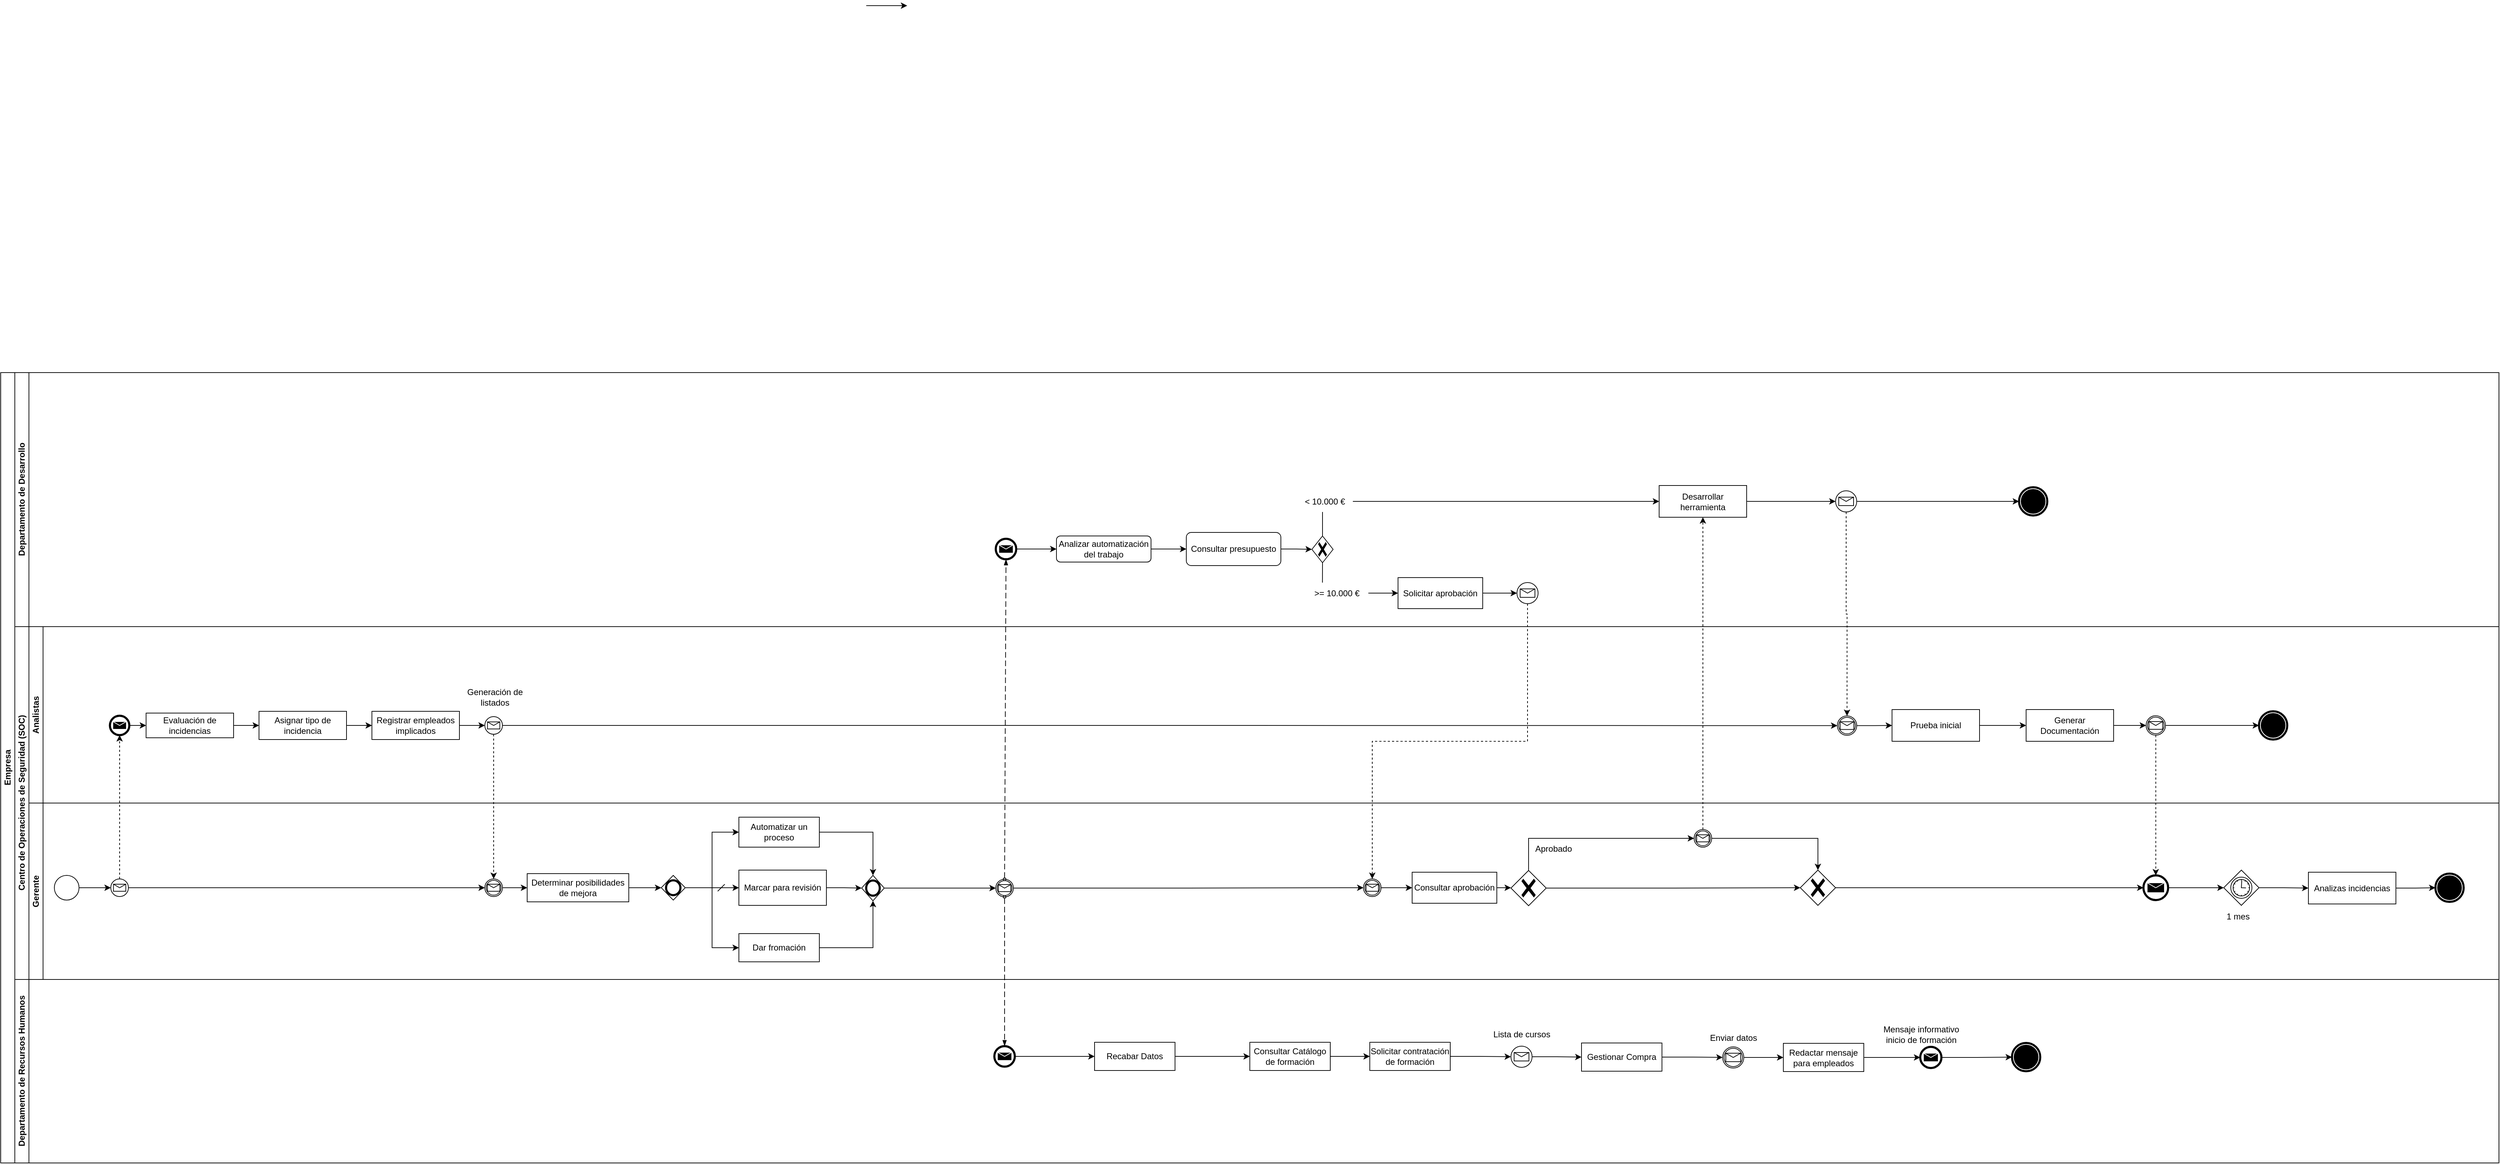 <mxfile version="26.0.16">
  <diagram name="Página-1" id="uDJ05HsRSzXK77CwW1Jx">
    <mxGraphModel dx="1500" dy="1926" grid="1" gridSize="10" guides="1" tooltips="1" connect="1" arrows="1" fold="1" page="1" pageScale="1" pageWidth="827" pageHeight="1169" math="0" shadow="0">
      <root>
        <mxCell id="0" />
        <mxCell id="1" parent="0" />
        <mxCell id="rS4QHCmcO80jas_Lo0V3-1" value="Empresa" style="swimlane;childLayout=stackLayout;resizeParent=1;resizeParentMax=0;horizontal=0;startSize=20;horizontalStack=0;html=1;" parent="1" vertex="1">
          <mxGeometry x="210" y="-160" width="3540" height="1120" as="geometry" />
        </mxCell>
        <mxCell id="rS4QHCmcO80jas_Lo0V3-2" value="Departamento de Desarrollo" style="swimlane;startSize=20;horizontal=0;html=1;" parent="rS4QHCmcO80jas_Lo0V3-1" vertex="1">
          <mxGeometry x="20" width="3520" height="360" as="geometry" />
        </mxCell>
        <mxCell id="6PZTlja-5_RaDFF-M4vb-7" style="edgeStyle=orthogonalEdgeStyle;rounded=0;orthogonalLoop=1;jettySize=auto;html=1;entryX=0;entryY=0.5;entryDx=0;entryDy=0;" parent="rS4QHCmcO80jas_Lo0V3-2" source="6PZTlja-5_RaDFF-M4vb-4" target="6PZTlja-5_RaDFF-M4vb-6" edge="1">
          <mxGeometry relative="1" as="geometry" />
        </mxCell>
        <mxCell id="6PZTlja-5_RaDFF-M4vb-4" value="Analizar automatización del trabajo" style="rounded=1;whiteSpace=wrap;html=1;" parent="rS4QHCmcO80jas_Lo0V3-2" vertex="1">
          <mxGeometry x="1476" y="231.5" width="134" height="37" as="geometry" />
        </mxCell>
        <mxCell id="6PZTlja-5_RaDFF-M4vb-6" value="Consultar presupuesto" style="rounded=1;whiteSpace=wrap;html=1;" parent="rS4QHCmcO80jas_Lo0V3-2" vertex="1">
          <mxGeometry x="1660" y="226.5" width="134" height="47" as="geometry" />
        </mxCell>
        <mxCell id="6PZTlja-5_RaDFF-M4vb-9" style="edgeStyle=orthogonalEdgeStyle;rounded=0;orthogonalLoop=1;jettySize=auto;html=1;entryX=0;entryY=0.5;entryDx=0;entryDy=0;entryPerimeter=0;" parent="rS4QHCmcO80jas_Lo0V3-2" source="6PZTlja-5_RaDFF-M4vb-6" target="yh-kPCTtvAr-_X22sN1w-28" edge="1">
          <mxGeometry relative="1" as="geometry">
            <mxPoint x="1836" y="250" as="targetPoint" />
          </mxGeometry>
        </mxCell>
        <mxCell id="6PZTlja-5_RaDFF-M4vb-10" value="&amp;lt; 10.000 €" style="text;html=1;align=center;verticalAlign=middle;resizable=0;points=[];autosize=1;strokeColor=none;fillColor=none;" parent="rS4QHCmcO80jas_Lo0V3-2" vertex="1">
          <mxGeometry x="1816" y="167.5" width="80" height="30" as="geometry" />
        </mxCell>
        <mxCell id="6PZTlja-5_RaDFF-M4vb-12" style="edgeStyle=orthogonalEdgeStyle;rounded=0;orthogonalLoop=1;jettySize=auto;html=1;endArrow=none;startFill=0;" parent="rS4QHCmcO80jas_Lo0V3-2" source="yh-kPCTtvAr-_X22sN1w-28" edge="1">
          <mxGeometry relative="1" as="geometry">
            <mxPoint x="1853" y="197.5" as="targetPoint" />
            <mxPoint x="1853.0" y="233.0" as="sourcePoint" />
          </mxGeometry>
        </mxCell>
        <mxCell id="yh-kPCTtvAr-_X22sN1w-22" style="edgeStyle=orthogonalEdgeStyle;rounded=0;orthogonalLoop=1;jettySize=auto;html=1;entryX=0;entryY=0.5;entryDx=0;entryDy=0;entryPerimeter=0;" parent="rS4QHCmcO80jas_Lo0V3-2" source="6PZTlja-5_RaDFF-M4vb-13" target="yh-kPCTtvAr-_X22sN1w-20" edge="1">
          <mxGeometry relative="1" as="geometry">
            <mxPoint x="2407" y="182.5" as="targetPoint" />
          </mxGeometry>
        </mxCell>
        <mxCell id="6PZTlja-5_RaDFF-M4vb-13" value="Desarrollar herramienta" style="points=[[0.25,0,0],[0.5,0,0],[0.75,0,0],[1,0.25,0],[1,0.5,0],[1,0.75,0],[0.75,1,0],[0.5,1,0],[0.25,1,0],[0,0.75,0],[0,0.5,0],[0,0.25,0]];shape=mxgraph.bpmn.task2;whiteSpace=wrap;rectStyle=rounded;size=10;html=1;container=1;expand=0;collapsible=0;taskMarker=abstract;" parent="rS4QHCmcO80jas_Lo0V3-2" vertex="1">
          <mxGeometry x="2330" y="160" width="124" height="45" as="geometry" />
        </mxCell>
        <mxCell id="6PZTlja-5_RaDFF-M4vb-14" style="edgeStyle=orthogonalEdgeStyle;rounded=0;orthogonalLoop=1;jettySize=auto;html=1;entryX=0;entryY=0.5;entryDx=0;entryDy=0;entryPerimeter=0;" parent="rS4QHCmcO80jas_Lo0V3-2" source="6PZTlja-5_RaDFF-M4vb-10" target="6PZTlja-5_RaDFF-M4vb-13" edge="1">
          <mxGeometry relative="1" as="geometry" />
        </mxCell>
        <mxCell id="6PZTlja-5_RaDFF-M4vb-16" value="&amp;gt;= 10.000 €" style="text;html=1;align=center;verticalAlign=middle;resizable=0;points=[];autosize=1;strokeColor=none;fillColor=none;" parent="rS4QHCmcO80jas_Lo0V3-2" vertex="1">
          <mxGeometry x="1828" y="297.5" width="90" height="30" as="geometry" />
        </mxCell>
        <mxCell id="6PZTlja-5_RaDFF-M4vb-17" style="edgeStyle=orthogonalEdgeStyle;rounded=0;orthogonalLoop=1;jettySize=auto;html=1;entryX=0.499;entryY=0.006;entryDx=0;entryDy=0;entryPerimeter=0;endArrow=none;startFill=0;exitX=0.5;exitY=1;exitDx=0;exitDy=0;exitPerimeter=0;" parent="rS4QHCmcO80jas_Lo0V3-2" source="yh-kPCTtvAr-_X22sN1w-28" edge="1">
          <mxGeometry relative="1" as="geometry">
            <mxPoint x="1853.0" y="267.0" as="sourcePoint" />
            <mxPoint x="1852.91" y="297.68" as="targetPoint" />
          </mxGeometry>
        </mxCell>
        <mxCell id="6PZTlja-5_RaDFF-M4vb-18" value="Solicitar aprobación" style="points=[[0.25,0,0],[0.5,0,0],[0.75,0,0],[1,0.25,0],[1,0.5,0],[1,0.75,0],[0.75,1,0],[0.5,1,0],[0.25,1,0],[0,0.75,0],[0,0.5,0],[0,0.25,0]];shape=mxgraph.bpmn.task2;whiteSpace=wrap;rectStyle=rounded;size=10;html=1;container=1;expand=0;collapsible=0;taskMarker=abstract;" parent="rS4QHCmcO80jas_Lo0V3-2" vertex="1">
          <mxGeometry x="1960" y="290.5" width="120" height="44" as="geometry" />
        </mxCell>
        <mxCell id="6PZTlja-5_RaDFF-M4vb-20" style="edgeStyle=orthogonalEdgeStyle;rounded=0;orthogonalLoop=1;jettySize=auto;html=1;entryX=0;entryY=0.5;entryDx=0;entryDy=0;entryPerimeter=0;" parent="rS4QHCmcO80jas_Lo0V3-2" source="6PZTlja-5_RaDFF-M4vb-16" target="6PZTlja-5_RaDFF-M4vb-18" edge="1">
          <mxGeometry relative="1" as="geometry" />
        </mxCell>
        <mxCell id="6PZTlja-5_RaDFF-M4vb-21" value="" style="points=[[0.145,0.145,0],[0.5,0,0],[0.855,0.145,0],[1,0.5,0],[0.855,0.855,0],[0.5,1,0],[0.145,0.855,0],[0,0.5,0]];shape=mxgraph.bpmn.event;html=1;verticalLabelPosition=bottom;labelBackgroundColor=#ffffff;verticalAlign=top;align=center;perimeter=ellipsePerimeter;outlineConnect=0;aspect=fixed;outline=standard;symbol=message;" parent="rS4QHCmcO80jas_Lo0V3-2" vertex="1">
          <mxGeometry x="2128.5" y="297.5" width="30" height="30" as="geometry" />
        </mxCell>
        <mxCell id="6PZTlja-5_RaDFF-M4vb-22" style="edgeStyle=orthogonalEdgeStyle;rounded=0;orthogonalLoop=1;jettySize=auto;html=1;entryX=0;entryY=0.5;entryDx=0;entryDy=0;entryPerimeter=0;" parent="rS4QHCmcO80jas_Lo0V3-2" source="6PZTlja-5_RaDFF-M4vb-18" target="6PZTlja-5_RaDFF-M4vb-21" edge="1">
          <mxGeometry relative="1" as="geometry" />
        </mxCell>
        <mxCell id="yh-kPCTtvAr-_X22sN1w-20" value="" style="points=[[0.145,0.145,0],[0.5,0,0],[0.855,0.145,0],[1,0.5,0],[0.855,0.855,0],[0.5,1,0],[0.145,0.855,0],[0,0.5,0]];shape=mxgraph.bpmn.event;html=1;verticalLabelPosition=bottom;labelBackgroundColor=#ffffff;verticalAlign=top;align=center;perimeter=ellipsePerimeter;outlineConnect=0;aspect=fixed;outline=standard;symbol=message;" parent="rS4QHCmcO80jas_Lo0V3-2" vertex="1">
          <mxGeometry x="2580" y="167.5" width="30" height="30" as="geometry" />
        </mxCell>
        <mxCell id="yh-kPCTtvAr-_X22sN1w-28" value="" style="points=[[0.25,0.25,0],[0.5,0,0],[0.75,0.25,0],[1,0.5,0],[0.75,0.75,0],[0.5,1,0],[0.25,0.75,0],[0,0.5,0]];shape=mxgraph.bpmn.gateway2;html=1;verticalLabelPosition=bottom;labelBackgroundColor=#ffffff;verticalAlign=top;align=center;perimeter=rhombusPerimeter;outlineConnect=0;outline=none;symbol=none;gwType=exclusive;" parent="rS4QHCmcO80jas_Lo0V3-2" vertex="1">
          <mxGeometry x="1838" y="231.5" width="30" height="38" as="geometry" />
        </mxCell>
        <mxCell id="yh-kPCTtvAr-_X22sN1w-81" value="" style="edgeStyle=orthogonalEdgeStyle;rounded=0;orthogonalLoop=1;jettySize=auto;html=1;exitX=1;exitY=0.5;exitDx=0;exitDy=0;exitPerimeter=0;entryX=0;entryY=0.5;entryDx=0;entryDy=0;entryPerimeter=0;" parent="rS4QHCmcO80jas_Lo0V3-2" source="yh-kPCTtvAr-_X22sN1w-20" target="i6RQTUyMDd2lK4wRYGRH-1" edge="1">
          <mxGeometry relative="1" as="geometry">
            <mxPoint x="2820" y="182.5" as="targetPoint" />
            <mxPoint x="2760" y="52.5" as="sourcePoint" />
          </mxGeometry>
        </mxCell>
        <mxCell id="i6RQTUyMDd2lK4wRYGRH-1" value="" style="points=[[0.145,0.145,0],[0.5,0,0],[0.855,0.145,0],[1,0.5,0],[0.855,0.855,0],[0.5,1,0],[0.145,0.855,0],[0,0.5,0]];shape=mxgraph.bpmn.event;html=1;verticalLabelPosition=bottom;labelBackgroundColor=#ffffff;verticalAlign=top;align=center;perimeter=ellipsePerimeter;outlineConnect=0;aspect=fixed;outline=end;symbol=terminate;" parent="rS4QHCmcO80jas_Lo0V3-2" vertex="1">
          <mxGeometry x="2840" y="162.5" width="40" height="40" as="geometry" />
        </mxCell>
        <mxCell id="-YIAZ6V68JHzq2dQ6OIM-13" style="edgeStyle=orthogonalEdgeStyle;rounded=0;orthogonalLoop=1;jettySize=auto;html=1;entryX=0;entryY=0.5;entryDx=0;entryDy=0;" edge="1" parent="rS4QHCmcO80jas_Lo0V3-2" source="-YIAZ6V68JHzq2dQ6OIM-11" target="6PZTlja-5_RaDFF-M4vb-4">
          <mxGeometry relative="1" as="geometry" />
        </mxCell>
        <mxCell id="-YIAZ6V68JHzq2dQ6OIM-11" value="" style="points=[[0.145,0.145,0],[0.5,0,0],[0.855,0.145,0],[1,0.5,0],[0.855,0.855,0],[0.5,1,0],[0.145,0.855,0],[0,0.5,0]];shape=mxgraph.bpmn.event;html=1;verticalLabelPosition=bottom;labelBackgroundColor=#ffffff;verticalAlign=top;align=center;perimeter=ellipsePerimeter;outlineConnect=0;aspect=fixed;outline=end;symbol=message;" vertex="1" parent="rS4QHCmcO80jas_Lo0V3-2">
          <mxGeometry x="1390" y="235.5" width="29" height="29" as="geometry" />
        </mxCell>
        <mxCell id="6PZTlja-5_RaDFF-M4vb-5" style="edgeStyle=orthogonalEdgeStyle;rounded=0;orthogonalLoop=1;jettySize=auto;html=1;entryX=0;entryY=0.5;entryDx=0;entryDy=0;" parent="rS4QHCmcO80jas_Lo0V3-2" edge="1">
          <mxGeometry relative="1" as="geometry">
            <mxPoint x="1206.5" y="-520" as="sourcePoint" />
            <mxPoint x="1264.5" y="-520" as="targetPoint" />
          </mxGeometry>
        </mxCell>
        <mxCell id="rS4QHCmcO80jas_Lo0V3-3" value="Centro de Operaciones de Seguridad (SOC)" style="swimlane;startSize=20;horizontal=0;html=1;" parent="rS4QHCmcO80jas_Lo0V3-1" vertex="1">
          <mxGeometry x="20" y="360" width="3520" height="500" as="geometry" />
        </mxCell>
        <mxCell id="rS4QHCmcO80jas_Lo0V3-43" value="Analistas" style="swimlane;startSize=20;horizontal=0;html=1;whiteSpace=wrap;" parent="rS4QHCmcO80jas_Lo0V3-3" vertex="1">
          <mxGeometry x="20" width="3500" height="250" as="geometry" />
        </mxCell>
        <mxCell id="rS4QHCmcO80jas_Lo0V3-10" value="Evaluación de incidencias" style="points=[[0.25,0,0],[0.5,0,0],[0.75,0,0],[1,0.25,0],[1,0.5,0],[1,0.75,0],[0.75,1,0],[0.5,1,0],[0.25,1,0],[0,0.75,0],[0,0.5,0],[0,0.25,0]];shape=mxgraph.bpmn.task2;whiteSpace=wrap;rectStyle=rounded;size=10;html=1;container=1;expand=0;collapsible=0;taskMarker=abstract;" parent="rS4QHCmcO80jas_Lo0V3-43" vertex="1">
          <mxGeometry x="166" y="122.5" width="124" height="35" as="geometry" />
        </mxCell>
        <mxCell id="rS4QHCmcO80jas_Lo0V3-13" value="Asignar tipo de incidencia" style="points=[[0.25,0,0],[0.5,0,0],[0.75,0,0],[1,0.25,0],[1,0.5,0],[1,0.75,0],[0.75,1,0],[0.5,1,0],[0.25,1,0],[0,0.75,0],[0,0.5,0],[0,0.25,0]];shape=mxgraph.bpmn.task2;whiteSpace=wrap;rectStyle=rounded;size=10;html=1;container=1;expand=0;collapsible=0;taskMarker=abstract;" parent="rS4QHCmcO80jas_Lo0V3-43" vertex="1">
          <mxGeometry x="326" y="120" width="124" height="40" as="geometry" />
        </mxCell>
        <mxCell id="rS4QHCmcO80jas_Lo0V3-14" style="edgeStyle=orthogonalEdgeStyle;rounded=0;orthogonalLoop=1;jettySize=auto;html=1;entryX=0;entryY=0.5;entryDx=0;entryDy=0;entryPerimeter=0;" parent="rS4QHCmcO80jas_Lo0V3-43" source="rS4QHCmcO80jas_Lo0V3-10" target="rS4QHCmcO80jas_Lo0V3-13" edge="1">
          <mxGeometry relative="1" as="geometry" />
        </mxCell>
        <mxCell id="rS4QHCmcO80jas_Lo0V3-15" value="Registrar empleados implicados" style="points=[[0.25,0,0],[0.5,0,0],[0.75,0,0],[1,0.25,0],[1,0.5,0],[1,0.75,0],[0.75,1,0],[0.5,1,0],[0.25,1,0],[0,0.75,0],[0,0.5,0],[0,0.25,0]];shape=mxgraph.bpmn.task2;whiteSpace=wrap;rectStyle=rounded;size=10;html=1;container=1;expand=0;collapsible=0;taskMarker=abstract;" parent="rS4QHCmcO80jas_Lo0V3-43" vertex="1">
          <mxGeometry x="486" y="120" width="124" height="40" as="geometry" />
        </mxCell>
        <mxCell id="rS4QHCmcO80jas_Lo0V3-16" style="edgeStyle=orthogonalEdgeStyle;rounded=0;orthogonalLoop=1;jettySize=auto;html=1;entryX=0;entryY=0.5;entryDx=0;entryDy=0;entryPerimeter=0;" parent="rS4QHCmcO80jas_Lo0V3-43" source="rS4QHCmcO80jas_Lo0V3-13" target="rS4QHCmcO80jas_Lo0V3-15" edge="1">
          <mxGeometry relative="1" as="geometry" />
        </mxCell>
        <mxCell id="yh-kPCTtvAr-_X22sN1w-4" style="edgeStyle=orthogonalEdgeStyle;rounded=0;orthogonalLoop=1;jettySize=auto;html=1;exitX=1;exitY=0.5;exitDx=0;exitDy=0;exitPerimeter=0;entryX=0;entryY=0.5;entryDx=0;entryDy=0;entryPerimeter=0;" parent="rS4QHCmcO80jas_Lo0V3-43" source="rS4QHCmcO80jas_Lo0V3-17" target="yh-kPCTtvAr-_X22sN1w-24" edge="1">
          <mxGeometry relative="1" as="geometry">
            <mxPoint x="1468" y="140" as="targetPoint" />
          </mxGeometry>
        </mxCell>
        <mxCell id="rS4QHCmcO80jas_Lo0V3-17" value="" style="points=[[0.145,0.145,0],[0.5,0,0],[0.855,0.145,0],[1,0.5,0],[0.855,0.855,0],[0.5,1,0],[0.145,0.855,0],[0,0.5,0]];shape=mxgraph.bpmn.event;html=1;verticalLabelPosition=bottom;labelBackgroundColor=#ffffff;verticalAlign=top;align=center;perimeter=ellipsePerimeter;outlineConnect=0;aspect=fixed;outline=standard;symbol=message;" parent="rS4QHCmcO80jas_Lo0V3-43" vertex="1">
          <mxGeometry x="646" y="127.5" width="25" height="25" as="geometry" />
        </mxCell>
        <mxCell id="rS4QHCmcO80jas_Lo0V3-18" style="edgeStyle=orthogonalEdgeStyle;rounded=0;orthogonalLoop=1;jettySize=auto;html=1;entryX=0;entryY=0.5;entryDx=0;entryDy=0;entryPerimeter=0;" parent="rS4QHCmcO80jas_Lo0V3-43" source="rS4QHCmcO80jas_Lo0V3-15" target="rS4QHCmcO80jas_Lo0V3-17" edge="1">
          <mxGeometry relative="1" as="geometry" />
        </mxCell>
        <mxCell id="rS4QHCmcO80jas_Lo0V3-19" value="&lt;div&gt;Generación de&lt;/div&gt;&lt;div&gt;listados&lt;/div&gt;" style="text;html=1;align=center;verticalAlign=middle;resizable=0;points=[];autosize=1;strokeColor=none;fillColor=none;" parent="rS4QHCmcO80jas_Lo0V3-43" vertex="1">
          <mxGeometry x="610" y="80" width="100" height="40" as="geometry" />
        </mxCell>
        <mxCell id="yh-kPCTtvAr-_X22sN1w-13" value="" style="points=[[0.145,0.145,0],[0.5,0,0],[0.855,0.145,0],[1,0.5,0],[0.855,0.855,0],[0.5,1,0],[0.145,0.855,0],[0,0.5,0]];shape=mxgraph.bpmn.event;html=1;verticalLabelPosition=bottom;labelBackgroundColor=#ffffff;verticalAlign=top;align=center;perimeter=ellipsePerimeter;outlineConnect=0;aspect=fixed;outline=end;symbol=message;" parent="rS4QHCmcO80jas_Lo0V3-43" vertex="1">
          <mxGeometry x="114.75" y="126.25" width="27.5" height="27.5" as="geometry" />
        </mxCell>
        <mxCell id="yh-kPCTtvAr-_X22sN1w-15" style="edgeStyle=orthogonalEdgeStyle;rounded=0;orthogonalLoop=1;jettySize=auto;html=1;exitX=1;exitY=0.5;exitDx=0;exitDy=0;exitPerimeter=0;entryX=0;entryY=0.5;entryDx=0;entryDy=0;entryPerimeter=0;" parent="rS4QHCmcO80jas_Lo0V3-43" source="yh-kPCTtvAr-_X22sN1w-13" target="rS4QHCmcO80jas_Lo0V3-10" edge="1">
          <mxGeometry relative="1" as="geometry" />
        </mxCell>
        <mxCell id="yh-kPCTtvAr-_X22sN1w-24" value="" style="points=[[0.145,0.145,0],[0.5,0,0],[0.855,0.145,0],[1,0.5,0],[0.855,0.855,0],[0.5,1,0],[0.145,0.855,0],[0,0.5,0]];shape=mxgraph.bpmn.event;html=1;verticalLabelPosition=bottom;labelBackgroundColor=#ffffff;verticalAlign=top;align=center;perimeter=ellipsePerimeter;outlineConnect=0;aspect=fixed;outline=boundInt;symbol=message;" parent="rS4QHCmcO80jas_Lo0V3-43" vertex="1">
          <mxGeometry x="2562.5" y="126.5" width="27.5" height="27.5" as="geometry" />
        </mxCell>
        <mxCell id="yh-kPCTtvAr-_X22sN1w-46" value="Prueba inicial" style="points=[[0.25,0,0],[0.5,0,0],[0.75,0,0],[1,0.25,0],[1,0.5,0],[1,0.75,0],[0.75,1,0],[0.5,1,0],[0.25,1,0],[0,0.75,0],[0,0.5,0],[0,0.25,0]];shape=mxgraph.bpmn.task2;whiteSpace=wrap;rectStyle=rounded;size=10;html=1;container=1;expand=0;collapsible=0;taskMarker=abstract;" parent="rS4QHCmcO80jas_Lo0V3-43" vertex="1">
          <mxGeometry x="2640" y="117.5" width="124" height="45" as="geometry" />
        </mxCell>
        <mxCell id="yh-kPCTtvAr-_X22sN1w-47" style="edgeStyle=orthogonalEdgeStyle;rounded=0;orthogonalLoop=1;jettySize=auto;html=1;exitX=1;exitY=0.5;exitDx=0;exitDy=0;exitPerimeter=0;entryX=0;entryY=0.5;entryDx=0;entryDy=0;entryPerimeter=0;" parent="rS4QHCmcO80jas_Lo0V3-43" source="yh-kPCTtvAr-_X22sN1w-24" target="yh-kPCTtvAr-_X22sN1w-46" edge="1">
          <mxGeometry relative="1" as="geometry" />
        </mxCell>
        <mxCell id="yh-kPCTtvAr-_X22sN1w-51" style="edgeStyle=orthogonalEdgeStyle;rounded=0;orthogonalLoop=1;jettySize=auto;html=1;exitX=1;exitY=0.5;exitDx=0;exitDy=0;exitPerimeter=0;entryX=0;entryY=0.5;entryDx=0;entryDy=0;entryPerimeter=0;" parent="rS4QHCmcO80jas_Lo0V3-43" source="yh-kPCTtvAr-_X22sN1w-46" target="yh-kPCTtvAr-_X22sN1w-58" edge="1">
          <mxGeometry relative="1" as="geometry">
            <mxPoint x="2670.0" y="140" as="targetPoint" />
          </mxGeometry>
        </mxCell>
        <mxCell id="yh-kPCTtvAr-_X22sN1w-63" style="edgeStyle=orthogonalEdgeStyle;rounded=0;orthogonalLoop=1;jettySize=auto;html=1;exitX=1;exitY=0.5;exitDx=0;exitDy=0;exitPerimeter=0;entryX=0;entryY=0.5;entryDx=0;entryDy=0;entryPerimeter=0;" parent="rS4QHCmcO80jas_Lo0V3-43" source="yh-kPCTtvAr-_X22sN1w-58" target="yh-kPCTtvAr-_X22sN1w-64" edge="1">
          <mxGeometry relative="1" as="geometry">
            <mxPoint x="3020" y="139.667" as="targetPoint" />
          </mxGeometry>
        </mxCell>
        <mxCell id="yh-kPCTtvAr-_X22sN1w-58" value="Generar Documentación" style="points=[[0.25,0,0],[0.5,0,0],[0.75,0,0],[1,0.25,0],[1,0.5,0],[1,0.75,0],[0.75,1,0],[0.5,1,0],[0.25,1,0],[0,0.75,0],[0,0.5,0],[0,0.25,0]];shape=mxgraph.bpmn.task2;whiteSpace=wrap;rectStyle=rounded;size=10;html=1;container=1;expand=0;collapsible=0;taskMarker=abstract;" parent="rS4QHCmcO80jas_Lo0V3-43" vertex="1">
          <mxGeometry x="2830" y="117.5" width="124" height="45" as="geometry" />
        </mxCell>
        <mxCell id="yh-kPCTtvAr-_X22sN1w-72" style="edgeStyle=orthogonalEdgeStyle;rounded=0;orthogonalLoop=1;jettySize=auto;html=1;exitX=1;exitY=0.5;exitDx=0;exitDy=0;exitPerimeter=0;entryX=0;entryY=0.5;entryDx=0;entryDy=0;entryPerimeter=0;" parent="rS4QHCmcO80jas_Lo0V3-43" source="i6RQTUyMDd2lK4wRYGRH-2" edge="1">
          <mxGeometry relative="1" as="geometry">
            <mxPoint x="3170" y="140" as="targetPoint" />
          </mxGeometry>
        </mxCell>
        <mxCell id="yh-kPCTtvAr-_X22sN1w-64" value="" style="points=[[0.145,0.145,0],[0.5,0,0],[0.855,0.145,0],[1,0.5,0],[0.855,0.855,0],[0.5,1,0],[0.145,0.855,0],[0,0.5,0]];shape=mxgraph.bpmn.event;html=1;verticalLabelPosition=bottom;labelBackgroundColor=#ffffff;verticalAlign=top;align=center;perimeter=ellipsePerimeter;outlineConnect=0;aspect=fixed;outline=boundInt;symbol=message;" parent="rS4QHCmcO80jas_Lo0V3-43" vertex="1">
          <mxGeometry x="3000" y="126.25" width="27.5" height="27.5" as="geometry" />
        </mxCell>
        <mxCell id="i6RQTUyMDd2lK4wRYGRH-2" value="" style="points=[[0.145,0.145,0],[0.5,0,0],[0.855,0.145,0],[1,0.5,0],[0.855,0.855,0],[0.5,1,0],[0.145,0.855,0],[0,0.5,0]];shape=mxgraph.bpmn.event;html=1;verticalLabelPosition=bottom;labelBackgroundColor=#ffffff;verticalAlign=top;align=center;perimeter=ellipsePerimeter;outlineConnect=0;aspect=fixed;outline=end;symbol=terminate;" parent="rS4QHCmcO80jas_Lo0V3-43" vertex="1">
          <mxGeometry x="3160" y="120" width="40" height="40" as="geometry" />
        </mxCell>
        <mxCell id="i6RQTUyMDd2lK4wRYGRH-5" value="" style="edgeStyle=orthogonalEdgeStyle;rounded=0;orthogonalLoop=1;jettySize=auto;html=1;exitX=1;exitY=0.5;exitDx=0;exitDy=0;exitPerimeter=0;entryX=0;entryY=0.5;entryDx=0;entryDy=0;entryPerimeter=0;" parent="rS4QHCmcO80jas_Lo0V3-43" source="yh-kPCTtvAr-_X22sN1w-64" target="i6RQTUyMDd2lK4wRYGRH-2" edge="1">
          <mxGeometry relative="1" as="geometry">
            <mxPoint x="3340" y="370" as="targetPoint" />
            <mxPoint x="3198" y="370" as="sourcePoint" />
          </mxGeometry>
        </mxCell>
        <mxCell id="rS4QHCmcO80jas_Lo0V3-44" value="Gerente" style="swimlane;startSize=20;horizontal=0;html=1;whiteSpace=wrap;" parent="rS4QHCmcO80jas_Lo0V3-3" vertex="1">
          <mxGeometry x="20" y="250" width="3500" height="250" as="geometry" />
        </mxCell>
        <mxCell id="rS4QHCmcO80jas_Lo0V3-21" value="Determinar posibilidades de mejora" style="points=[[0.25,0,0],[0.5,0,0],[0.75,0,0],[1,0.25,0],[1,0.5,0],[1,0.75,0],[0.75,1,0],[0.5,1,0],[0.25,1,0],[0,0.75,0],[0,0.5,0],[0,0.25,0]];shape=mxgraph.bpmn.task2;whiteSpace=wrap;rectStyle=rounded;size=10;html=1;container=1;expand=0;collapsible=0;taskMarker=abstract;" parent="rS4QHCmcO80jas_Lo0V3-44" vertex="1">
          <mxGeometry x="706" y="100" width="144" height="40" as="geometry" />
        </mxCell>
        <mxCell id="rS4QHCmcO80jas_Lo0V3-23" value="" style="points=[[0.25,0.25,0],[0.5,0,0],[0.75,0.25,0],[1,0.5,0],[0.75,0.75,0],[0.5,1,0],[0.25,0.75,0],[0,0.5,0]];shape=mxgraph.bpmn.gateway2;html=1;verticalLabelPosition=bottom;labelBackgroundColor=#ffffff;verticalAlign=top;align=center;perimeter=rhombusPerimeter;outlineConnect=0;outline=end;symbol=general;" parent="rS4QHCmcO80jas_Lo0V3-44" vertex="1">
          <mxGeometry x="896" y="102.5" width="34" height="35" as="geometry" />
        </mxCell>
        <mxCell id="rS4QHCmcO80jas_Lo0V3-24" style="edgeStyle=orthogonalEdgeStyle;rounded=0;orthogonalLoop=1;jettySize=auto;html=1;entryX=0;entryY=0.5;entryDx=0;entryDy=0;entryPerimeter=0;" parent="rS4QHCmcO80jas_Lo0V3-44" source="rS4QHCmcO80jas_Lo0V3-21" target="rS4QHCmcO80jas_Lo0V3-23" edge="1">
          <mxGeometry relative="1" as="geometry" />
        </mxCell>
        <mxCell id="rS4QHCmcO80jas_Lo0V3-25" value="Dar fromación" style="points=[[0.25,0,0],[0.5,0,0],[0.75,0,0],[1,0.25,0],[1,0.5,0],[1,0.75,0],[0.75,1,0],[0.5,1,0],[0.25,1,0],[0,0.75,0],[0,0.5,0],[0,0.25,0]];shape=mxgraph.bpmn.task2;whiteSpace=wrap;rectStyle=rounded;size=10;html=1;container=1;expand=0;collapsible=0;taskMarker=abstract;" parent="rS4QHCmcO80jas_Lo0V3-44" vertex="1">
          <mxGeometry x="1006" y="185" width="114" height="40" as="geometry" />
        </mxCell>
        <mxCell id="rS4QHCmcO80jas_Lo0V3-26" value="Automatizar un proceso" style="points=[[0.25,0,0],[0.5,0,0],[0.75,0,0],[1,0.25,0],[1,0.5,0],[1,0.75,0],[0.75,1,0],[0.5,1,0],[0.25,1,0],[0,0.75,0],[0,0.5,0],[0,0.25,0]];shape=mxgraph.bpmn.task2;whiteSpace=wrap;rectStyle=rounded;size=10;html=1;container=1;expand=0;collapsible=0;taskMarker=abstract;" parent="rS4QHCmcO80jas_Lo0V3-44" vertex="1">
          <mxGeometry x="1006" y="20" width="114" height="42.5" as="geometry" />
        </mxCell>
        <mxCell id="rS4QHCmcO80jas_Lo0V3-28" style="edgeStyle=orthogonalEdgeStyle;rounded=0;orthogonalLoop=1;jettySize=auto;html=1;entryX=0;entryY=0.5;entryDx=0;entryDy=0;entryPerimeter=0;" parent="rS4QHCmcO80jas_Lo0V3-44" source="rS4QHCmcO80jas_Lo0V3-23" target="rS4QHCmcO80jas_Lo0V3-25" edge="1">
          <mxGeometry relative="1" as="geometry" />
        </mxCell>
        <mxCell id="rS4QHCmcO80jas_Lo0V3-29" style="edgeStyle=orthogonalEdgeStyle;rounded=0;orthogonalLoop=1;jettySize=auto;html=1;entryX=0;entryY=0.5;entryDx=0;entryDy=0;entryPerimeter=0;" parent="rS4QHCmcO80jas_Lo0V3-44" source="rS4QHCmcO80jas_Lo0V3-23" target="rS4QHCmcO80jas_Lo0V3-26" edge="1">
          <mxGeometry relative="1" as="geometry" />
        </mxCell>
        <mxCell id="rS4QHCmcO80jas_Lo0V3-38" value="Marcar para revisión" style="points=[[0.25,0,0],[0.5,0,0],[0.75,0,0],[1,0.25,0],[1,0.5,0],[1,0.75,0],[0.75,1,0],[0.5,1,0],[0.25,1,0],[0,0.75,0],[0,0.5,0],[0,0.25,0]];shape=mxgraph.bpmn.task2;whiteSpace=wrap;rectStyle=rounded;size=10;html=1;container=1;expand=0;collapsible=0;taskMarker=abstract;" parent="rS4QHCmcO80jas_Lo0V3-44" vertex="1">
          <mxGeometry x="1006" y="95" width="124" height="50" as="geometry" />
        </mxCell>
        <mxCell id="rS4QHCmcO80jas_Lo0V3-39" style="edgeStyle=orthogonalEdgeStyle;rounded=0;orthogonalLoop=1;jettySize=auto;html=1;entryX=0;entryY=0.5;entryDx=0;entryDy=0;entryPerimeter=0;" parent="rS4QHCmcO80jas_Lo0V3-44" source="rS4QHCmcO80jas_Lo0V3-23" target="rS4QHCmcO80jas_Lo0V3-38" edge="1">
          <mxGeometry relative="1" as="geometry" />
        </mxCell>
        <mxCell id="fS46ABCbvEcgxph74Tcy-1" value="" style="endArrow=none;html=1;rounded=0;" parent="rS4QHCmcO80jas_Lo0V3-44" edge="1">
          <mxGeometry width="50" height="50" relative="1" as="geometry">
            <mxPoint x="976" y="125" as="sourcePoint" />
            <mxPoint x="986" y="115" as="targetPoint" />
          </mxGeometry>
        </mxCell>
        <mxCell id="xNy9P8nJW4BKSloSFsuw-6" style="edgeStyle=orthogonalEdgeStyle;rounded=0;orthogonalLoop=1;jettySize=auto;html=1;exitX=1;exitY=0.5;exitDx=0;exitDy=0;exitPerimeter=0;entryX=0;entryY=0.5;entryDx=0;entryDy=0;entryPerimeter=0;" parent="rS4QHCmcO80jas_Lo0V3-44" source="rS4QHCmcO80jas_Lo0V3-9" target="yh-kPCTtvAr-_X22sN1w-12" edge="1">
          <mxGeometry relative="1" as="geometry">
            <mxPoint x="106" y="119.974" as="targetPoint" />
          </mxGeometry>
        </mxCell>
        <mxCell id="rS4QHCmcO80jas_Lo0V3-9" value="" style="points=[[0.145,0.145,0],[0.5,0,0],[0.855,0.145,0],[1,0.5,0],[0.855,0.855,0],[0.5,1,0],[0.145,0.855,0],[0,0.5,0]];shape=mxgraph.bpmn.event;html=1;verticalLabelPosition=bottom;labelBackgroundColor=#ffffff;verticalAlign=top;align=center;perimeter=ellipsePerimeter;outlineConnect=0;aspect=fixed;outline=standard;symbol=general;" parent="rS4QHCmcO80jas_Lo0V3-44" vertex="1">
          <mxGeometry x="36" y="102.5" width="35" height="35" as="geometry" />
        </mxCell>
        <mxCell id="xNy9P8nJW4BKSloSFsuw-91" style="edgeStyle=orthogonalEdgeStyle;rounded=0;orthogonalLoop=1;jettySize=auto;html=1;exitX=1;exitY=0.5;exitDx=0;exitDy=0;exitPerimeter=0;entryX=0.5;entryY=0;entryDx=0;entryDy=0;entryPerimeter=0;" parent="rS4QHCmcO80jas_Lo0V3-44" source="rS4QHCmcO80jas_Lo0V3-26" target="i6RQTUyMDd2lK4wRYGRH-6" edge="1">
          <mxGeometry relative="1" as="geometry">
            <mxPoint x="1333" y="101.5" as="targetPoint" />
            <mxPoint x="1198.5" y="41.25" as="sourcePoint" />
          </mxGeometry>
        </mxCell>
        <mxCell id="xNy9P8nJW4BKSloSFsuw-92" style="edgeStyle=orthogonalEdgeStyle;rounded=0;orthogonalLoop=1;jettySize=auto;html=1;exitX=1;exitY=0.5;exitDx=0;exitDy=0;exitPerimeter=0;entryX=0.5;entryY=1;entryDx=0;entryDy=0;entryPerimeter=0;" parent="rS4QHCmcO80jas_Lo0V3-44" source="rS4QHCmcO80jas_Lo0V3-25" target="i6RQTUyMDd2lK4wRYGRH-6" edge="1">
          <mxGeometry relative="1" as="geometry">
            <mxPoint x="1333" y="138.5" as="targetPoint" />
            <mxPoint x="1198.5" y="205.0" as="sourcePoint" />
          </mxGeometry>
        </mxCell>
        <mxCell id="yh-kPCTtvAr-_X22sN1w-1" value="" style="points=[[0.145,0.145,0],[0.5,0,0],[0.855,0.145,0],[1,0.5,0],[0.855,0.855,0],[0.5,1,0],[0.145,0.855,0],[0,0.5,0]];shape=mxgraph.bpmn.event;html=1;verticalLabelPosition=bottom;labelBackgroundColor=#ffffff;verticalAlign=top;align=center;perimeter=ellipsePerimeter;outlineConnect=0;aspect=fixed;outline=boundInt;symbol=message;" parent="rS4QHCmcO80jas_Lo0V3-44" vertex="1">
          <mxGeometry x="646" y="107.5" width="25" height="25" as="geometry" />
        </mxCell>
        <mxCell id="yh-kPCTtvAr-_X22sN1w-3" style="edgeStyle=orthogonalEdgeStyle;rounded=0;orthogonalLoop=1;jettySize=auto;html=1;exitX=1;exitY=0.5;exitDx=0;exitDy=0;exitPerimeter=0;entryX=0;entryY=0.5;entryDx=0;entryDy=0;entryPerimeter=0;" parent="rS4QHCmcO80jas_Lo0V3-44" source="yh-kPCTtvAr-_X22sN1w-1" target="rS4QHCmcO80jas_Lo0V3-21" edge="1">
          <mxGeometry relative="1" as="geometry" />
        </mxCell>
        <mxCell id="yh-kPCTtvAr-_X22sN1w-7" value="" style="points=[[0.145,0.145,0],[0.5,0,0],[0.855,0.145,0],[1,0.5,0],[0.855,0.855,0],[0.5,1,0],[0.145,0.855,0],[0,0.5,0]];shape=mxgraph.bpmn.event;html=1;verticalLabelPosition=bottom;labelBackgroundColor=#ffffff;verticalAlign=top;align=center;perimeter=ellipsePerimeter;outlineConnect=0;aspect=fixed;outline=boundInt;symbol=message;" parent="rS4QHCmcO80jas_Lo0V3-44" vertex="1">
          <mxGeometry x="1891" y="107.5" width="25" height="25" as="geometry" />
        </mxCell>
        <mxCell id="yh-kPCTtvAr-_X22sN1w-8" value="Consultar aprobación" style="points=[[0.25,0,0],[0.5,0,0],[0.75,0,0],[1,0.25,0],[1,0.5,0],[1,0.75,0],[0.75,1,0],[0.5,1,0],[0.25,1,0],[0,0.75,0],[0,0.5,0],[0,0.25,0]];shape=mxgraph.bpmn.task2;whiteSpace=wrap;rectStyle=rounded;size=10;html=1;container=1;expand=0;collapsible=0;taskMarker=abstract;" parent="rS4QHCmcO80jas_Lo0V3-44" vertex="1">
          <mxGeometry x="1960" y="98" width="120" height="44" as="geometry" />
        </mxCell>
        <mxCell id="yh-kPCTtvAr-_X22sN1w-9" style="edgeStyle=orthogonalEdgeStyle;rounded=0;orthogonalLoop=1;jettySize=auto;html=1;exitX=1;exitY=0.5;exitDx=0;exitDy=0;exitPerimeter=0;entryX=0;entryY=0.5;entryDx=0;entryDy=0;entryPerimeter=0;" parent="rS4QHCmcO80jas_Lo0V3-44" source="yh-kPCTtvAr-_X22sN1w-7" target="yh-kPCTtvAr-_X22sN1w-8" edge="1">
          <mxGeometry relative="1" as="geometry" />
        </mxCell>
        <mxCell id="yh-kPCTtvAr-_X22sN1w-12" value="" style="points=[[0.145,0.145,0],[0.5,0,0],[0.855,0.145,0],[1,0.5,0],[0.855,0.855,0],[0.5,1,0],[0.145,0.855,0],[0,0.5,0]];shape=mxgraph.bpmn.event;html=1;verticalLabelPosition=bottom;labelBackgroundColor=#ffffff;verticalAlign=top;align=center;perimeter=ellipsePerimeter;outlineConnect=0;aspect=fixed;outline=standard;symbol=message;" parent="rS4QHCmcO80jas_Lo0V3-44" vertex="1">
          <mxGeometry x="116" y="107.5" width="25" height="25" as="geometry" />
        </mxCell>
        <mxCell id="yh-kPCTtvAr-_X22sN1w-18" style="edgeStyle=orthogonalEdgeStyle;rounded=0;orthogonalLoop=1;jettySize=auto;html=1;exitX=1;exitY=0.5;exitDx=0;exitDy=0;exitPerimeter=0;entryX=0;entryY=0.5;entryDx=0;entryDy=0;entryPerimeter=0;" parent="rS4QHCmcO80jas_Lo0V3-44" source="yh-kPCTtvAr-_X22sN1w-12" target="yh-kPCTtvAr-_X22sN1w-1" edge="1">
          <mxGeometry relative="1" as="geometry" />
        </mxCell>
        <mxCell id="yh-kPCTtvAr-_X22sN1w-29" value="" style="points=[[0.25,0.25,0],[0.5,0,0],[0.75,0.25,0],[1,0.5,0],[0.75,0.75,0],[0.5,1,0],[0.25,0.75,0],[0,0.5,0]];shape=mxgraph.bpmn.gateway2;html=1;verticalLabelPosition=bottom;labelBackgroundColor=#ffffff;verticalAlign=top;align=center;perimeter=rhombusPerimeter;outlineConnect=0;outline=none;symbol=none;gwType=exclusive;" parent="rS4QHCmcO80jas_Lo0V3-44" vertex="1">
          <mxGeometry x="2100" y="95.5" width="50" height="50" as="geometry" />
        </mxCell>
        <mxCell id="yh-kPCTtvAr-_X22sN1w-30" style="edgeStyle=orthogonalEdgeStyle;rounded=0;orthogonalLoop=1;jettySize=auto;html=1;exitX=1;exitY=0.5;exitDx=0;exitDy=0;exitPerimeter=0;entryX=0;entryY=0.5;entryDx=0;entryDy=0;entryPerimeter=0;" parent="rS4QHCmcO80jas_Lo0V3-44" source="yh-kPCTtvAr-_X22sN1w-8" target="yh-kPCTtvAr-_X22sN1w-29" edge="1">
          <mxGeometry relative="1" as="geometry" />
        </mxCell>
        <mxCell id="yh-kPCTtvAr-_X22sN1w-39" value="Aprobado" style="text;html=1;align=center;verticalAlign=middle;resizable=0;points=[];autosize=1;strokeColor=none;fillColor=none;" parent="rS4QHCmcO80jas_Lo0V3-44" vertex="1">
          <mxGeometry x="2120" y="50" width="80" height="30" as="geometry" />
        </mxCell>
        <mxCell id="yh-kPCTtvAr-_X22sN1w-62" value="" style="points=[[0.25,0.25,0],[0.5,0,0],[0.75,0.25,0],[1,0.5,0],[0.75,0.75,0],[0.5,1,0],[0.25,0.75,0],[0,0.5,0]];shape=mxgraph.bpmn.gateway2;html=1;verticalLabelPosition=bottom;labelBackgroundColor=#ffffff;verticalAlign=top;align=center;perimeter=rhombusPerimeter;outlineConnect=0;outline=standard;symbol=timer;" parent="rS4QHCmcO80jas_Lo0V3-44" vertex="1">
          <mxGeometry x="3110" y="95" width="50" height="50" as="geometry" />
        </mxCell>
        <mxCell id="yh-kPCTtvAr-_X22sN1w-65" value="" style="points=[[0.145,0.145,0],[0.5,0,0],[0.855,0.145,0],[1,0.5,0],[0.855,0.855,0],[0.5,1,0],[0.145,0.855,0],[0,0.5,0]];shape=mxgraph.bpmn.event;html=1;verticalLabelPosition=bottom;labelBackgroundColor=#ffffff;verticalAlign=top;align=center;perimeter=ellipsePerimeter;outlineConnect=0;aspect=fixed;outline=end;symbol=message;" parent="rS4QHCmcO80jas_Lo0V3-44" vertex="1">
          <mxGeometry x="2996.25" y="102.5" width="35" height="35" as="geometry" />
        </mxCell>
        <mxCell id="yh-kPCTtvAr-_X22sN1w-67" style="edgeStyle=orthogonalEdgeStyle;rounded=0;orthogonalLoop=1;jettySize=auto;html=1;exitX=1;exitY=0.5;exitDx=0;exitDy=0;exitPerimeter=0;entryX=0;entryY=0.5;entryDx=0;entryDy=0;entryPerimeter=0;" parent="rS4QHCmcO80jas_Lo0V3-44" source="yh-kPCTtvAr-_X22sN1w-65" target="yh-kPCTtvAr-_X22sN1w-62" edge="1">
          <mxGeometry relative="1" as="geometry" />
        </mxCell>
        <mxCell id="yh-kPCTtvAr-_X22sN1w-68" value="1 mes" style="text;html=1;align=center;verticalAlign=middle;resizable=0;points=[];autosize=1;strokeColor=none;fillColor=none;" parent="rS4QHCmcO80jas_Lo0V3-44" vertex="1">
          <mxGeometry x="3100" y="145.5" width="60" height="30" as="geometry" />
        </mxCell>
        <mxCell id="yh-kPCTtvAr-_X22sN1w-69" value="Analizas incidencias" style="points=[[0.25,0,0],[0.5,0,0],[0.75,0,0],[1,0.25,0],[1,0.5,0],[1,0.75,0],[0.75,1,0],[0.5,1,0],[0.25,1,0],[0,0.75,0],[0,0.5,0],[0,0.25,0]];shape=mxgraph.bpmn.task2;whiteSpace=wrap;rectStyle=rounded;size=10;html=1;container=1;expand=0;collapsible=0;taskMarker=abstract;" parent="rS4QHCmcO80jas_Lo0V3-44" vertex="1">
          <mxGeometry x="3230" y="98" width="124" height="45" as="geometry" />
        </mxCell>
        <mxCell id="yh-kPCTtvAr-_X22sN1w-70" style="edgeStyle=orthogonalEdgeStyle;rounded=0;orthogonalLoop=1;jettySize=auto;html=1;exitX=1;exitY=0.5;exitDx=0;exitDy=0;exitPerimeter=0;entryX=0;entryY=0.5;entryDx=0;entryDy=0;entryPerimeter=0;" parent="rS4QHCmcO80jas_Lo0V3-44" source="yh-kPCTtvAr-_X22sN1w-62" target="yh-kPCTtvAr-_X22sN1w-69" edge="1">
          <mxGeometry relative="1" as="geometry" />
        </mxCell>
        <mxCell id="yh-kPCTtvAr-_X22sN1w-79" value="" style="points=[[0.145,0.145,0],[0.5,0,0],[0.855,0.145,0],[1,0.5,0],[0.855,0.855,0],[0.5,1,0],[0.145,0.855,0],[0,0.5,0]];shape=mxgraph.bpmn.event;html=1;verticalLabelPosition=bottom;labelBackgroundColor=#ffffff;verticalAlign=top;align=center;perimeter=ellipsePerimeter;outlineConnect=0;aspect=fixed;outline=end;symbol=terminate;" parent="rS4QHCmcO80jas_Lo0V3-44" vertex="1">
          <mxGeometry x="3410" y="100" width="40" height="40" as="geometry" />
        </mxCell>
        <mxCell id="yh-kPCTtvAr-_X22sN1w-80" style="edgeStyle=orthogonalEdgeStyle;rounded=0;orthogonalLoop=1;jettySize=auto;html=1;exitX=1;exitY=0.5;exitDx=0;exitDy=0;exitPerimeter=0;entryX=0;entryY=0.5;entryDx=0;entryDy=0;entryPerimeter=0;" parent="rS4QHCmcO80jas_Lo0V3-44" source="yh-kPCTtvAr-_X22sN1w-69" target="yh-kPCTtvAr-_X22sN1w-79" edge="1">
          <mxGeometry relative="1" as="geometry" />
        </mxCell>
        <mxCell id="yh-kPCTtvAr-_X22sN1w-82" value="" style="points=[[0.145,0.145,0],[0.5,0,0],[0.855,0.145,0],[1,0.5,0],[0.855,0.855,0],[0.5,1,0],[0.145,0.855,0],[0,0.5,0]];shape=mxgraph.bpmn.event;html=1;verticalLabelPosition=bottom;labelBackgroundColor=#ffffff;verticalAlign=top;align=center;perimeter=ellipsePerimeter;outlineConnect=0;aspect=fixed;outline=boundInt;symbol=message;" parent="rS4QHCmcO80jas_Lo0V3-44" vertex="1">
          <mxGeometry x="2359.5" y="37.5" width="25" height="25" as="geometry" />
        </mxCell>
        <mxCell id="yh-kPCTtvAr-_X22sN1w-87" style="edgeStyle=orthogonalEdgeStyle;rounded=0;orthogonalLoop=1;jettySize=auto;html=1;exitX=0.5;exitY=0;exitDx=0;exitDy=0;exitPerimeter=0;entryX=0;entryY=0.5;entryDx=0;entryDy=0;entryPerimeter=0;" parent="rS4QHCmcO80jas_Lo0V3-44" source="yh-kPCTtvAr-_X22sN1w-29" target="yh-kPCTtvAr-_X22sN1w-82" edge="1">
          <mxGeometry relative="1" as="geometry" />
        </mxCell>
        <mxCell id="yh-kPCTtvAr-_X22sN1w-89" value="" style="points=[[0.25,0.25,0],[0.5,0,0],[0.75,0.25,0],[1,0.5,0],[0.75,0.75,0],[0.5,1,0],[0.25,0.75,0],[0,0.5,0]];shape=mxgraph.bpmn.gateway2;html=1;verticalLabelPosition=bottom;labelBackgroundColor=#ffffff;verticalAlign=top;align=center;perimeter=rhombusPerimeter;outlineConnect=0;outline=none;symbol=none;gwType=exclusive;" parent="rS4QHCmcO80jas_Lo0V3-44" vertex="1">
          <mxGeometry x="2510" y="95" width="50" height="50" as="geometry" />
        </mxCell>
        <mxCell id="yh-kPCTtvAr-_X22sN1w-91" style="edgeStyle=orthogonalEdgeStyle;rounded=0;orthogonalLoop=1;jettySize=auto;html=1;exitX=1;exitY=0.5;exitDx=0;exitDy=0;exitPerimeter=0;entryX=0;entryY=0.5;entryDx=0;entryDy=0;entryPerimeter=0;" parent="rS4QHCmcO80jas_Lo0V3-44" source="yh-kPCTtvAr-_X22sN1w-29" target="yh-kPCTtvAr-_X22sN1w-89" edge="1">
          <mxGeometry relative="1" as="geometry" />
        </mxCell>
        <mxCell id="yh-kPCTtvAr-_X22sN1w-92" style="edgeStyle=orthogonalEdgeStyle;rounded=0;orthogonalLoop=1;jettySize=auto;html=1;exitX=1;exitY=0.5;exitDx=0;exitDy=0;exitPerimeter=0;entryX=0.5;entryY=0;entryDx=0;entryDy=0;entryPerimeter=0;" parent="rS4QHCmcO80jas_Lo0V3-44" source="yh-kPCTtvAr-_X22sN1w-82" target="yh-kPCTtvAr-_X22sN1w-89" edge="1">
          <mxGeometry relative="1" as="geometry" />
        </mxCell>
        <mxCell id="yh-kPCTtvAr-_X22sN1w-93" style="edgeStyle=orthogonalEdgeStyle;rounded=0;orthogonalLoop=1;jettySize=auto;html=1;exitX=1;exitY=0.5;exitDx=0;exitDy=0;exitPerimeter=0;entryX=0;entryY=0.5;entryDx=0;entryDy=0;entryPerimeter=0;" parent="rS4QHCmcO80jas_Lo0V3-44" source="yh-kPCTtvAr-_X22sN1w-89" target="yh-kPCTtvAr-_X22sN1w-65" edge="1">
          <mxGeometry relative="1" as="geometry" />
        </mxCell>
        <mxCell id="i6RQTUyMDd2lK4wRYGRH-6" value="" style="points=[[0.25,0.25,0],[0.5,0,0],[0.75,0.25,0],[1,0.5,0],[0.75,0.75,0],[0.5,1,0],[0.25,0.75,0],[0,0.5,0]];shape=mxgraph.bpmn.gateway2;html=1;verticalLabelPosition=bottom;labelBackgroundColor=#ffffff;verticalAlign=top;align=center;perimeter=rhombusPerimeter;outlineConnect=0;outline=end;symbol=general;" parent="rS4QHCmcO80jas_Lo0V3-44" vertex="1">
          <mxGeometry x="1180" y="102.5" width="32" height="36" as="geometry" />
        </mxCell>
        <mxCell id="-YIAZ6V68JHzq2dQ6OIM-14" value="" style="points=[[0.145,0.145,0],[0.5,0,0],[0.855,0.145,0],[1,0.5,0],[0.855,0.855,0],[0.5,1,0],[0.145,0.855,0],[0,0.5,0]];shape=mxgraph.bpmn.event;html=1;verticalLabelPosition=bottom;labelBackgroundColor=#ffffff;verticalAlign=top;align=center;perimeter=ellipsePerimeter;outlineConnect=0;aspect=fixed;outline=boundInt;symbol=message;" vertex="1" parent="rS4QHCmcO80jas_Lo0V3-44">
          <mxGeometry x="1370" y="108" width="25" height="25" as="geometry" />
        </mxCell>
        <mxCell id="-YIAZ6V68JHzq2dQ6OIM-15" style="edgeStyle=orthogonalEdgeStyle;rounded=0;orthogonalLoop=1;jettySize=auto;html=1;exitX=1;exitY=0.5;exitDx=0;exitDy=0;exitPerimeter=0;entryX=0;entryY=0.5;entryDx=0;entryDy=0;entryPerimeter=0;" edge="1" parent="rS4QHCmcO80jas_Lo0V3-44" source="rS4QHCmcO80jas_Lo0V3-38" target="i6RQTUyMDd2lK4wRYGRH-6">
          <mxGeometry relative="1" as="geometry" />
        </mxCell>
        <mxCell id="-YIAZ6V68JHzq2dQ6OIM-16" style="edgeStyle=orthogonalEdgeStyle;rounded=0;orthogonalLoop=1;jettySize=auto;html=1;exitX=1;exitY=0.5;exitDx=0;exitDy=0;exitPerimeter=0;entryX=0;entryY=0.5;entryDx=0;entryDy=0;entryPerimeter=0;" edge="1" parent="rS4QHCmcO80jas_Lo0V3-44" source="i6RQTUyMDd2lK4wRYGRH-6" target="-YIAZ6V68JHzq2dQ6OIM-14">
          <mxGeometry relative="1" as="geometry" />
        </mxCell>
        <mxCell id="-YIAZ6V68JHzq2dQ6OIM-17" style="edgeStyle=orthogonalEdgeStyle;rounded=0;orthogonalLoop=1;jettySize=auto;html=1;exitX=1;exitY=0.5;exitDx=0;exitDy=0;exitPerimeter=0;entryX=0;entryY=0.5;entryDx=0;entryDy=0;entryPerimeter=0;" edge="1" parent="rS4QHCmcO80jas_Lo0V3-44" source="-YIAZ6V68JHzq2dQ6OIM-14" target="yh-kPCTtvAr-_X22sN1w-7">
          <mxGeometry relative="1" as="geometry" />
        </mxCell>
        <mxCell id="yh-kPCTtvAr-_X22sN1w-16" style="edgeStyle=orthogonalEdgeStyle;rounded=0;orthogonalLoop=1;jettySize=auto;html=1;exitX=0.5;exitY=0;exitDx=0;exitDy=0;exitPerimeter=0;entryX=0.5;entryY=1;entryDx=0;entryDy=0;entryPerimeter=0;dashed=1;" parent="rS4QHCmcO80jas_Lo0V3-3" source="yh-kPCTtvAr-_X22sN1w-12" target="yh-kPCTtvAr-_X22sN1w-13" edge="1">
          <mxGeometry relative="1" as="geometry" />
        </mxCell>
        <mxCell id="yh-kPCTtvAr-_X22sN1w-17" style="edgeStyle=orthogonalEdgeStyle;rounded=0;orthogonalLoop=1;jettySize=auto;html=1;exitX=0.5;exitY=1;exitDx=0;exitDy=0;exitPerimeter=0;entryX=0.5;entryY=0;entryDx=0;entryDy=0;entryPerimeter=0;dashed=1;" parent="rS4QHCmcO80jas_Lo0V3-3" source="rS4QHCmcO80jas_Lo0V3-17" target="yh-kPCTtvAr-_X22sN1w-1" edge="1">
          <mxGeometry relative="1" as="geometry" />
        </mxCell>
        <mxCell id="yh-kPCTtvAr-_X22sN1w-66" style="edgeStyle=orthogonalEdgeStyle;rounded=0;orthogonalLoop=1;jettySize=auto;html=1;exitX=0.5;exitY=1;exitDx=0;exitDy=0;exitPerimeter=0;dashed=1;" parent="rS4QHCmcO80jas_Lo0V3-3" source="yh-kPCTtvAr-_X22sN1w-64" target="yh-kPCTtvAr-_X22sN1w-65" edge="1">
          <mxGeometry relative="1" as="geometry" />
        </mxCell>
        <mxCell id="rS4QHCmcO80jas_Lo0V3-41" value="" style="dashed=1;dashPattern=8 4;endArrow=blockThin;endFill=1;startArrow=oval;startFill=0;endSize=6;startSize=4;html=1;rounded=0;exitX=0.5;exitY=0;exitDx=0;exitDy=0;exitPerimeter=0;entryX=0.5;entryY=1;entryDx=0;entryDy=0;entryPerimeter=0;" parent="rS4QHCmcO80jas_Lo0V3-1" source="-YIAZ6V68JHzq2dQ6OIM-14" target="-YIAZ6V68JHzq2dQ6OIM-11" edge="1">
          <mxGeometry width="160" relative="1" as="geometry">
            <mxPoint x="1226.0" y="638.75" as="sourcePoint" />
            <mxPoint x="1225.5" y="245" as="targetPoint" />
          </mxGeometry>
        </mxCell>
        <mxCell id="yh-kPCTtvAr-_X22sN1w-6" style="edgeStyle=orthogonalEdgeStyle;rounded=0;orthogonalLoop=1;jettySize=auto;html=1;exitX=0.5;exitY=1;exitDx=0;exitDy=0;exitPerimeter=0;dashed=1;entryX=0.5;entryY=0;entryDx=0;entryDy=0;entryPerimeter=0;" parent="rS4QHCmcO80jas_Lo0V3-1" source="6PZTlja-5_RaDFF-M4vb-21" target="yh-kPCTtvAr-_X22sN1w-7" edge="1">
          <mxGeometry relative="1" as="geometry">
            <mxPoint x="1941" y="410" as="targetPoint" />
          </mxGeometry>
        </mxCell>
        <mxCell id="rS4QHCmcO80jas_Lo0V3-42" value="" style="dashed=1;dashPattern=8 4;endArrow=blockThin;endFill=1;startArrow=oval;startFill=0;endSize=6;startSize=4;html=1;rounded=0;entryX=0.5;entryY=0;entryDx=0;entryDy=0;entryPerimeter=0;exitX=0.5;exitY=1;exitDx=0;exitDy=0;exitPerimeter=0;" parent="rS4QHCmcO80jas_Lo0V3-1" source="-YIAZ6V68JHzq2dQ6OIM-14" target="-YIAZ6V68JHzq2dQ6OIM-4" edge="1">
          <mxGeometry width="160" relative="1" as="geometry">
            <mxPoint x="1226.0" y="827.5" as="sourcePoint" />
            <mxPoint x="1226" y="955.5" as="targetPoint" />
          </mxGeometry>
        </mxCell>
        <mxCell id="yh-kPCTtvAr-_X22sN1w-27" style="edgeStyle=orthogonalEdgeStyle;rounded=0;orthogonalLoop=1;jettySize=auto;html=1;exitX=0.5;exitY=1;exitDx=0;exitDy=0;exitPerimeter=0;entryX=0.5;entryY=0;entryDx=0;entryDy=0;entryPerimeter=0;dashed=1;" parent="rS4QHCmcO80jas_Lo0V3-1" source="yh-kPCTtvAr-_X22sN1w-20" target="yh-kPCTtvAr-_X22sN1w-24" edge="1">
          <mxGeometry relative="1" as="geometry" />
        </mxCell>
        <mxCell id="yh-kPCTtvAr-_X22sN1w-85" style="edgeStyle=orthogonalEdgeStyle;rounded=0;orthogonalLoop=1;jettySize=auto;html=1;exitX=0.5;exitY=0;exitDx=0;exitDy=0;exitPerimeter=0;entryX=0.5;entryY=1;entryDx=0;entryDy=0;entryPerimeter=0;dashed=1;" parent="rS4QHCmcO80jas_Lo0V3-1" source="yh-kPCTtvAr-_X22sN1w-82" target="6PZTlja-5_RaDFF-M4vb-13" edge="1">
          <mxGeometry relative="1" as="geometry" />
        </mxCell>
        <mxCell id="rS4QHCmcO80jas_Lo0V3-4" value="Departamento de Recursos Humanos" style="swimlane;startSize=20;horizontal=0;html=1;" parent="rS4QHCmcO80jas_Lo0V3-1" vertex="1">
          <mxGeometry x="20" y="860" width="3520" height="260" as="geometry" />
        </mxCell>
        <mxCell id="xNy9P8nJW4BKSloSFsuw-17" style="edgeStyle=orthogonalEdgeStyle;rounded=0;orthogonalLoop=1;jettySize=auto;html=1;exitX=1;exitY=0.5;exitDx=0;exitDy=0;exitPerimeter=0;entryX=0;entryY=0.5;entryDx=0;entryDy=0;entryPerimeter=0;" parent="rS4QHCmcO80jas_Lo0V3-4" source="xNy9P8nJW4BKSloSFsuw-14" target="xNy9P8nJW4BKSloSFsuw-31" edge="1">
          <mxGeometry relative="1" as="geometry">
            <mxPoint x="1460" y="110" as="targetPoint" />
          </mxGeometry>
        </mxCell>
        <mxCell id="xNy9P8nJW4BKSloSFsuw-14" value="Recabar Datos" style="points=[[0.25,0,0],[0.5,0,0],[0.75,0,0],[1,0.25,0],[1,0.5,0],[1,0.75,0],[0.75,1,0],[0.5,1,0],[0.25,1,0],[0,0.75,0],[0,0.5,0],[0,0.25,0]];shape=mxgraph.bpmn.task2;whiteSpace=wrap;rectStyle=rounded;size=10;html=1;container=1;expand=0;collapsible=0;taskMarker=abstract;" parent="rS4QHCmcO80jas_Lo0V3-4" vertex="1">
          <mxGeometry x="1530" y="89" width="114" height="40" as="geometry" />
        </mxCell>
        <mxCell id="xNy9P8nJW4BKSloSFsuw-15" style="edgeStyle=orthogonalEdgeStyle;rounded=0;orthogonalLoop=1;jettySize=auto;html=1;exitX=1;exitY=0.5;exitDx=0;exitDy=0;exitPerimeter=0;entryX=0;entryY=0.5;entryDx=0;entryDy=0;entryPerimeter=0;" parent="rS4QHCmcO80jas_Lo0V3-4" source="-YIAZ6V68JHzq2dQ6OIM-4" target="xNy9P8nJW4BKSloSFsuw-14" edge="1">
          <mxGeometry relative="1" as="geometry">
            <mxPoint x="1221" y="110.5" as="sourcePoint" />
          </mxGeometry>
        </mxCell>
        <mxCell id="xNy9P8nJW4BKSloSFsuw-32" style="edgeStyle=orthogonalEdgeStyle;rounded=0;orthogonalLoop=1;jettySize=auto;html=1;exitX=1;exitY=0.5;exitDx=0;exitDy=0;exitPerimeter=0;entryX=0;entryY=0.5;entryDx=0;entryDy=0;entryPerimeter=0;" parent="rS4QHCmcO80jas_Lo0V3-4" source="xNy9P8nJW4BKSloSFsuw-31" target="xNy9P8nJW4BKSloSFsuw-33" edge="1">
          <mxGeometry relative="1" as="geometry">
            <mxPoint x="1996" y="109.5" as="targetPoint" />
          </mxGeometry>
        </mxCell>
        <mxCell id="xNy9P8nJW4BKSloSFsuw-31" value="Consultar Catálogo de formación" style="points=[[0.25,0,0],[0.5,0,0],[0.75,0,0],[1,0.25,0],[1,0.5,0],[1,0.75,0],[0.75,1,0],[0.5,1,0],[0.25,1,0],[0,0.75,0],[0,0.5,0],[0,0.25,0]];shape=mxgraph.bpmn.task2;whiteSpace=wrap;rectStyle=rounded;size=10;html=1;container=1;expand=0;collapsible=0;taskMarker=abstract;" parent="rS4QHCmcO80jas_Lo0V3-4" vertex="1">
          <mxGeometry x="1750" y="89" width="114" height="40" as="geometry" />
        </mxCell>
        <mxCell id="xNy9P8nJW4BKSloSFsuw-33" value="Solicitar contratación de formación" style="points=[[0.25,0,0],[0.5,0,0],[0.75,0,0],[1,0.25,0],[1,0.5,0],[1,0.75,0],[0.75,1,0],[0.5,1,0],[0.25,1,0],[0,0.75,0],[0,0.5,0],[0,0.25,0]];shape=mxgraph.bpmn.task2;whiteSpace=wrap;rectStyle=rounded;size=10;html=1;container=1;expand=0;collapsible=0;taskMarker=abstract;" parent="rS4QHCmcO80jas_Lo0V3-4" vertex="1">
          <mxGeometry x="1920" y="89" width="114" height="40" as="geometry" />
        </mxCell>
        <mxCell id="xNy9P8nJW4BKSloSFsuw-48" value="Lista de cursos " style="text;html=1;align=center;verticalAlign=middle;resizable=0;points=[];autosize=1;strokeColor=none;fillColor=none;" parent="rS4QHCmcO80jas_Lo0V3-4" vertex="1">
          <mxGeometry x="2085" y="63" width="100" height="30" as="geometry" />
        </mxCell>
        <mxCell id="xNy9P8nJW4BKSloSFsuw-52" value="Gestionar Compra " style="points=[[0.25,0,0],[0.5,0,0],[0.75,0,0],[1,0.25,0],[1,0.5,0],[1,0.75,0],[0.75,1,0],[0.5,1,0],[0.25,1,0],[0,0.75,0],[0,0.5,0],[0,0.25,0]];shape=mxgraph.bpmn.task2;whiteSpace=wrap;rectStyle=rounded;size=10;html=1;container=1;expand=0;collapsible=0;taskMarker=abstract;" parent="rS4QHCmcO80jas_Lo0V3-4" vertex="1">
          <mxGeometry x="2220" y="90" width="114" height="40" as="geometry" />
        </mxCell>
        <mxCell id="xNy9P8nJW4BKSloSFsuw-57" value="" style="points=[[0.145,0.145,0],[0.5,0,0],[0.855,0.145,0],[1,0.5,0],[0.855,0.855,0],[0.5,1,0],[0.145,0.855,0],[0,0.5,0]];shape=mxgraph.bpmn.event;html=1;verticalLabelPosition=bottom;labelBackgroundColor=#ffffff;verticalAlign=top;align=center;perimeter=ellipsePerimeter;outlineConnect=0;aspect=fixed;outline=catching;symbol=message;" parent="rS4QHCmcO80jas_Lo0V3-4" vertex="1">
          <mxGeometry x="2420" y="95.5" width="30" height="30" as="geometry" />
        </mxCell>
        <mxCell id="xNy9P8nJW4BKSloSFsuw-58" style="edgeStyle=orthogonalEdgeStyle;rounded=0;orthogonalLoop=1;jettySize=auto;html=1;exitX=1;exitY=0.5;exitDx=0;exitDy=0;exitPerimeter=0;entryX=0;entryY=0.5;entryDx=0;entryDy=0;entryPerimeter=0;" parent="rS4QHCmcO80jas_Lo0V3-4" source="xNy9P8nJW4BKSloSFsuw-52" target="xNy9P8nJW4BKSloSFsuw-57" edge="1">
          <mxGeometry relative="1" as="geometry" />
        </mxCell>
        <mxCell id="xNy9P8nJW4BKSloSFsuw-59" value="Enviar datos" style="text;html=1;align=center;verticalAlign=middle;resizable=0;points=[];autosize=1;strokeColor=none;fillColor=none;" parent="rS4QHCmcO80jas_Lo0V3-4" vertex="1">
          <mxGeometry x="2390" y="68" width="90" height="30" as="geometry" />
        </mxCell>
        <mxCell id="xNy9P8nJW4BKSloSFsuw-81" value="Redactar mensaje para empleados" style="points=[[0.25,0,0],[0.5,0,0],[0.75,0,0],[1,0.25,0],[1,0.5,0],[1,0.75,0],[0.75,1,0],[0.5,1,0],[0.25,1,0],[0,0.75,0],[0,0.5,0],[0,0.25,0]];shape=mxgraph.bpmn.task2;whiteSpace=wrap;rectStyle=rounded;size=10;html=1;container=1;expand=0;collapsible=0;taskMarker=abstract;" parent="rS4QHCmcO80jas_Lo0V3-4" vertex="1">
          <mxGeometry x="2506" y="90.5" width="114" height="40" as="geometry" />
        </mxCell>
        <mxCell id="xNy9P8nJW4BKSloSFsuw-84" value="" style="edgeStyle=orthogonalEdgeStyle;rounded=0;orthogonalLoop=1;jettySize=auto;html=1;exitX=1;exitY=0.5;exitDx=0;exitDy=0;exitPerimeter=0;entryX=0;entryY=0.5;entryDx=0;entryDy=0;entryPerimeter=0;" parent="rS4QHCmcO80jas_Lo0V3-4" source="-YIAZ6V68JHzq2dQ6OIM-5" target="i6RQTUyMDd2lK4wRYGRH-3" edge="1">
          <mxGeometry relative="1" as="geometry">
            <mxPoint x="2685" y="110" as="targetPoint" />
            <mxPoint x="2814" y="1141" as="sourcePoint" />
          </mxGeometry>
        </mxCell>
        <mxCell id="xNy9P8nJW4BKSloSFsuw-85" value="Mensaje informativo &lt;br&gt;inicio de formación" style="text;html=1;align=center;verticalAlign=middle;resizable=0;points=[];autosize=1;strokeColor=none;fillColor=none;" parent="rS4QHCmcO80jas_Lo0V3-4" vertex="1">
          <mxGeometry x="2636" y="58" width="130" height="40" as="geometry" />
        </mxCell>
        <mxCell id="-lgadMYfc8z0lez8aj9o-1" style="edgeStyle=orthogonalEdgeStyle;rounded=0;orthogonalLoop=1;jettySize=auto;html=1;entryX=0;entryY=0.5;entryDx=0;entryDy=0;entryPerimeter=0;" parent="rS4QHCmcO80jas_Lo0V3-4" source="xNy9P8nJW4BKSloSFsuw-57" target="xNy9P8nJW4BKSloSFsuw-81" edge="1">
          <mxGeometry relative="1" as="geometry" />
        </mxCell>
        <mxCell id="i6RQTUyMDd2lK4wRYGRH-3" value="" style="points=[[0.145,0.145,0],[0.5,0,0],[0.855,0.145,0],[1,0.5,0],[0.855,0.855,0],[0.5,1,0],[0.145,0.855,0],[0,0.5,0]];shape=mxgraph.bpmn.event;html=1;verticalLabelPosition=bottom;labelBackgroundColor=#ffffff;verticalAlign=top;align=center;perimeter=ellipsePerimeter;outlineConnect=0;aspect=fixed;outline=end;symbol=terminate;" parent="rS4QHCmcO80jas_Lo0V3-4" vertex="1">
          <mxGeometry x="2830" y="90" width="40" height="40" as="geometry" />
        </mxCell>
        <mxCell id="-YIAZ6V68JHzq2dQ6OIM-4" value="" style="points=[[0.145,0.145,0],[0.5,0,0],[0.855,0.145,0],[1,0.5,0],[0.855,0.855,0],[0.5,1,0],[0.145,0.855,0],[0,0.5,0]];shape=mxgraph.bpmn.event;html=1;verticalLabelPosition=bottom;labelBackgroundColor=#ffffff;verticalAlign=top;align=center;perimeter=ellipsePerimeter;outlineConnect=0;aspect=fixed;outline=end;symbol=message;" vertex="1" parent="rS4QHCmcO80jas_Lo0V3-4">
          <mxGeometry x="1388" y="94.5" width="29" height="29" as="geometry" />
        </mxCell>
        <mxCell id="-YIAZ6V68JHzq2dQ6OIM-6" value="" style="edgeStyle=orthogonalEdgeStyle;rounded=0;orthogonalLoop=1;jettySize=auto;html=1;exitX=1;exitY=0.5;exitDx=0;exitDy=0;exitPerimeter=0;" edge="1" parent="rS4QHCmcO80jas_Lo0V3-4" source="xNy9P8nJW4BKSloSFsuw-81" target="-YIAZ6V68JHzq2dQ6OIM-5">
          <mxGeometry relative="1" as="geometry">
            <mxPoint x="2915" y="810" as="targetPoint" />
            <mxPoint x="2850" y="811" as="sourcePoint" />
          </mxGeometry>
        </mxCell>
        <mxCell id="-YIAZ6V68JHzq2dQ6OIM-5" value="" style="points=[[0.145,0.145,0],[0.5,0,0],[0.855,0.145,0],[1,0.5,0],[0.855,0.855,0],[0.5,1,0],[0.145,0.855,0],[0,0.5,0]];shape=mxgraph.bpmn.event;html=1;verticalLabelPosition=bottom;labelBackgroundColor=#ffffff;verticalAlign=top;align=center;perimeter=ellipsePerimeter;outlineConnect=0;aspect=fixed;outline=end;symbol=message;" vertex="1" parent="rS4QHCmcO80jas_Lo0V3-4">
          <mxGeometry x="2700" y="95.5" width="30" height="30" as="geometry" />
        </mxCell>
        <mxCell id="-YIAZ6V68JHzq2dQ6OIM-8" value="" style="edgeStyle=orthogonalEdgeStyle;rounded=0;orthogonalLoop=1;jettySize=auto;html=1;exitX=1;exitY=0.5;exitDx=0;exitDy=0;exitPerimeter=0;entryX=0;entryY=0.5;entryDx=0;entryDy=0;entryPerimeter=0;" edge="1" parent="rS4QHCmcO80jas_Lo0V3-4" source="xNy9P8nJW4BKSloSFsuw-33" target="-YIAZ6V68JHzq2dQ6OIM-7">
          <mxGeometry relative="1" as="geometry">
            <mxPoint x="2074" y="809.5" as="targetPoint" />
            <mxPoint x="2005" y="810" as="sourcePoint" />
          </mxGeometry>
        </mxCell>
        <mxCell id="-YIAZ6V68JHzq2dQ6OIM-10" value="" style="edgeStyle=orthogonalEdgeStyle;rounded=0;orthogonalLoop=1;jettySize=auto;html=1;entryX=0;entryY=0.5;entryDx=0;entryDy=0;entryPerimeter=0;" edge="1" parent="rS4QHCmcO80jas_Lo0V3-4" source="-YIAZ6V68JHzq2dQ6OIM-7" target="xNy9P8nJW4BKSloSFsuw-52">
          <mxGeometry relative="1" as="geometry">
            <mxPoint x="1915" y="109" as="targetPoint" />
          </mxGeometry>
        </mxCell>
        <mxCell id="-YIAZ6V68JHzq2dQ6OIM-7" value="" style="points=[[0.145,0.145,0],[0.5,0,0],[0.855,0.145,0],[1,0.5,0],[0.855,0.855,0],[0.5,1,0],[0.145,0.855,0],[0,0.5,0]];shape=mxgraph.bpmn.event;html=1;verticalLabelPosition=bottom;labelBackgroundColor=#ffffff;verticalAlign=top;align=center;perimeter=ellipsePerimeter;outlineConnect=0;aspect=fixed;outline=standard;symbol=message;" vertex="1" parent="rS4QHCmcO80jas_Lo0V3-4">
          <mxGeometry x="2120" y="94.5" width="30" height="30" as="geometry" />
        </mxCell>
      </root>
    </mxGraphModel>
  </diagram>
</mxfile>
